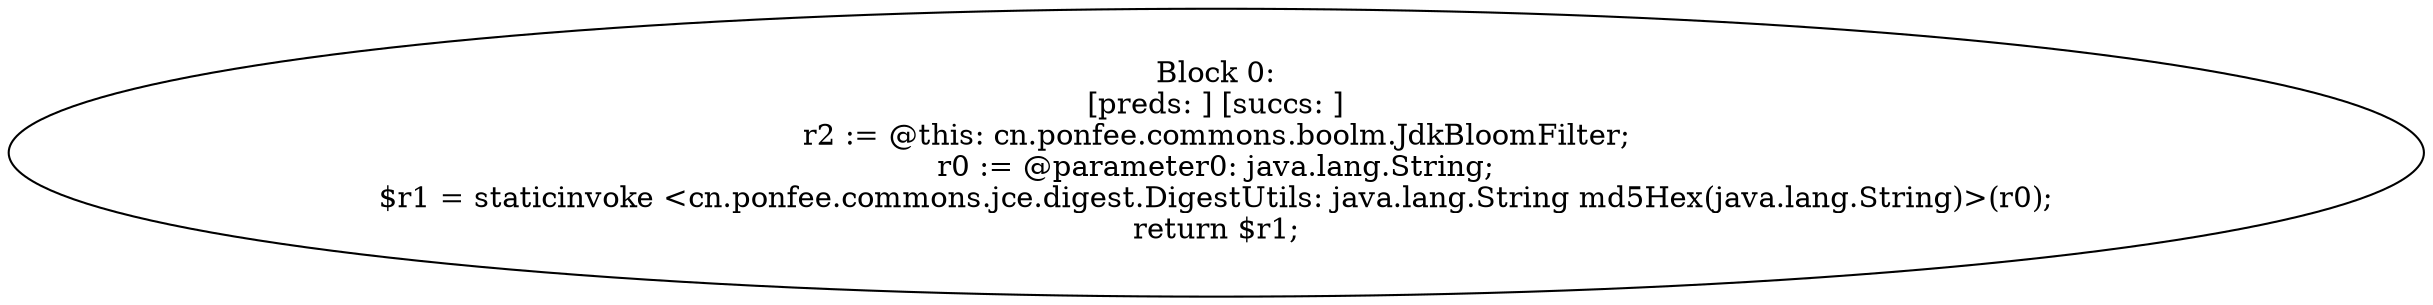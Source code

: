 digraph "unitGraph" {
    "Block 0:
[preds: ] [succs: ]
r2 := @this: cn.ponfee.commons.boolm.JdkBloomFilter;
r0 := @parameter0: java.lang.String;
$r1 = staticinvoke <cn.ponfee.commons.jce.digest.DigestUtils: java.lang.String md5Hex(java.lang.String)>(r0);
return $r1;
"
}
